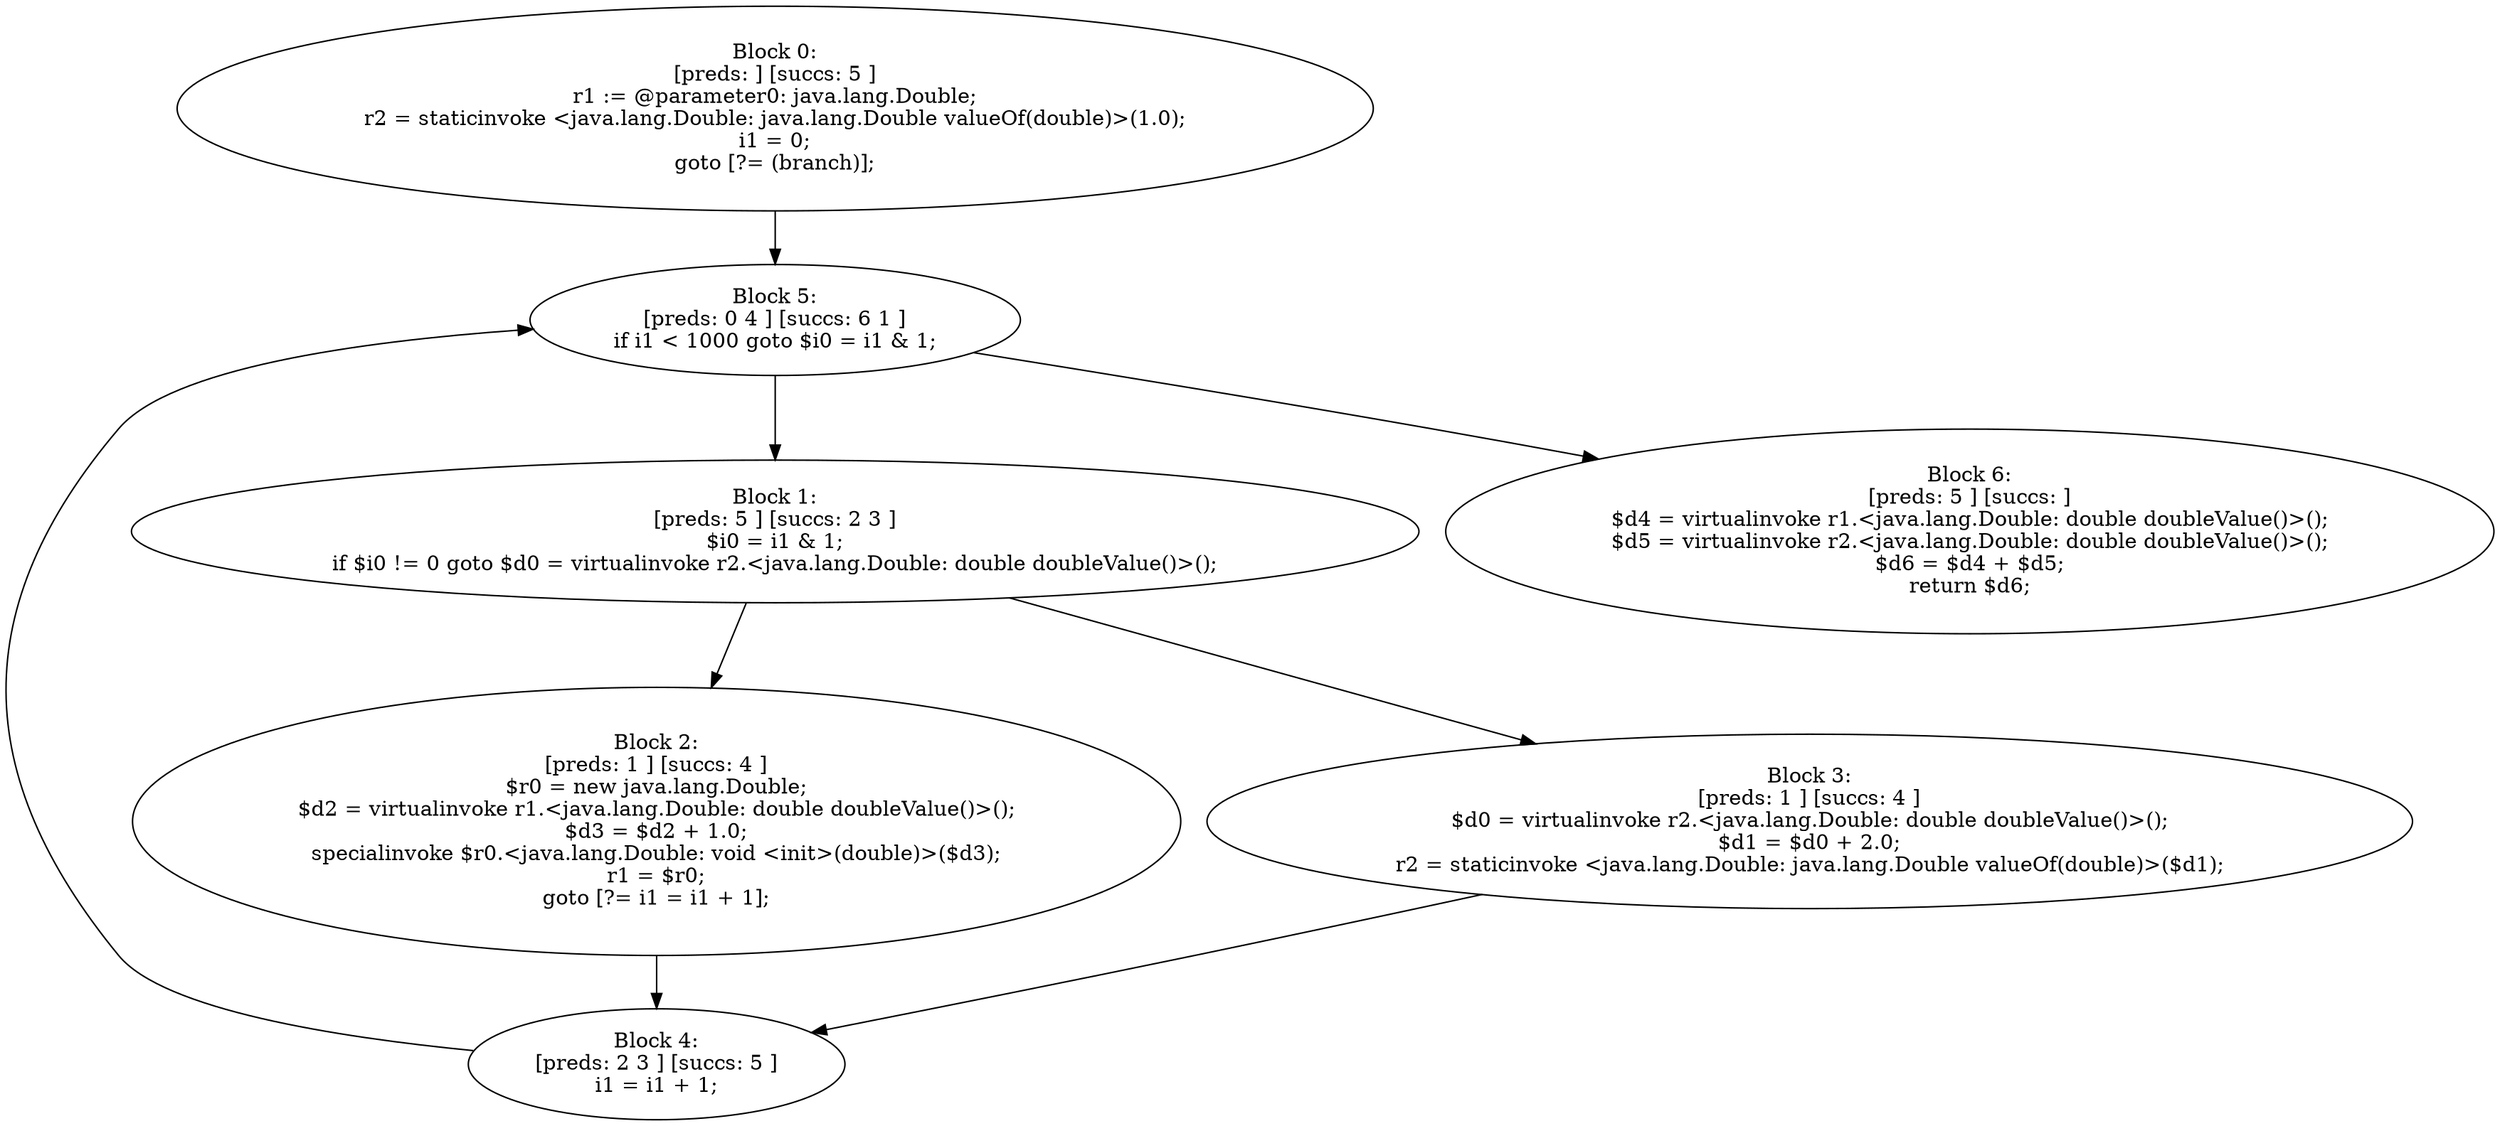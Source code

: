 digraph "unitGraph" {
    "Block 0:
[preds: ] [succs: 5 ]
r1 := @parameter0: java.lang.Double;
r2 = staticinvoke <java.lang.Double: java.lang.Double valueOf(double)>(1.0);
i1 = 0;
goto [?= (branch)];
"
    "Block 1:
[preds: 5 ] [succs: 2 3 ]
$i0 = i1 & 1;
if $i0 != 0 goto $d0 = virtualinvoke r2.<java.lang.Double: double doubleValue()>();
"
    "Block 2:
[preds: 1 ] [succs: 4 ]
$r0 = new java.lang.Double;
$d2 = virtualinvoke r1.<java.lang.Double: double doubleValue()>();
$d3 = $d2 + 1.0;
specialinvoke $r0.<java.lang.Double: void <init>(double)>($d3);
r1 = $r0;
goto [?= i1 = i1 + 1];
"
    "Block 3:
[preds: 1 ] [succs: 4 ]
$d0 = virtualinvoke r2.<java.lang.Double: double doubleValue()>();
$d1 = $d0 + 2.0;
r2 = staticinvoke <java.lang.Double: java.lang.Double valueOf(double)>($d1);
"
    "Block 4:
[preds: 2 3 ] [succs: 5 ]
i1 = i1 + 1;
"
    "Block 5:
[preds: 0 4 ] [succs: 6 1 ]
if i1 < 1000 goto $i0 = i1 & 1;
"
    "Block 6:
[preds: 5 ] [succs: ]
$d4 = virtualinvoke r1.<java.lang.Double: double doubleValue()>();
$d5 = virtualinvoke r2.<java.lang.Double: double doubleValue()>();
$d6 = $d4 + $d5;
return $d6;
"
    "Block 0:
[preds: ] [succs: 5 ]
r1 := @parameter0: java.lang.Double;
r2 = staticinvoke <java.lang.Double: java.lang.Double valueOf(double)>(1.0);
i1 = 0;
goto [?= (branch)];
"->"Block 5:
[preds: 0 4 ] [succs: 6 1 ]
if i1 < 1000 goto $i0 = i1 & 1;
";
    "Block 1:
[preds: 5 ] [succs: 2 3 ]
$i0 = i1 & 1;
if $i0 != 0 goto $d0 = virtualinvoke r2.<java.lang.Double: double doubleValue()>();
"->"Block 2:
[preds: 1 ] [succs: 4 ]
$r0 = new java.lang.Double;
$d2 = virtualinvoke r1.<java.lang.Double: double doubleValue()>();
$d3 = $d2 + 1.0;
specialinvoke $r0.<java.lang.Double: void <init>(double)>($d3);
r1 = $r0;
goto [?= i1 = i1 + 1];
";
    "Block 1:
[preds: 5 ] [succs: 2 3 ]
$i0 = i1 & 1;
if $i0 != 0 goto $d0 = virtualinvoke r2.<java.lang.Double: double doubleValue()>();
"->"Block 3:
[preds: 1 ] [succs: 4 ]
$d0 = virtualinvoke r2.<java.lang.Double: double doubleValue()>();
$d1 = $d0 + 2.0;
r2 = staticinvoke <java.lang.Double: java.lang.Double valueOf(double)>($d1);
";
    "Block 2:
[preds: 1 ] [succs: 4 ]
$r0 = new java.lang.Double;
$d2 = virtualinvoke r1.<java.lang.Double: double doubleValue()>();
$d3 = $d2 + 1.0;
specialinvoke $r0.<java.lang.Double: void <init>(double)>($d3);
r1 = $r0;
goto [?= i1 = i1 + 1];
"->"Block 4:
[preds: 2 3 ] [succs: 5 ]
i1 = i1 + 1;
";
    "Block 3:
[preds: 1 ] [succs: 4 ]
$d0 = virtualinvoke r2.<java.lang.Double: double doubleValue()>();
$d1 = $d0 + 2.0;
r2 = staticinvoke <java.lang.Double: java.lang.Double valueOf(double)>($d1);
"->"Block 4:
[preds: 2 3 ] [succs: 5 ]
i1 = i1 + 1;
";
    "Block 4:
[preds: 2 3 ] [succs: 5 ]
i1 = i1 + 1;
"->"Block 5:
[preds: 0 4 ] [succs: 6 1 ]
if i1 < 1000 goto $i0 = i1 & 1;
";
    "Block 5:
[preds: 0 4 ] [succs: 6 1 ]
if i1 < 1000 goto $i0 = i1 & 1;
"->"Block 6:
[preds: 5 ] [succs: ]
$d4 = virtualinvoke r1.<java.lang.Double: double doubleValue()>();
$d5 = virtualinvoke r2.<java.lang.Double: double doubleValue()>();
$d6 = $d4 + $d5;
return $d6;
";
    "Block 5:
[preds: 0 4 ] [succs: 6 1 ]
if i1 < 1000 goto $i0 = i1 & 1;
"->"Block 1:
[preds: 5 ] [succs: 2 3 ]
$i0 = i1 & 1;
if $i0 != 0 goto $d0 = virtualinvoke r2.<java.lang.Double: double doubleValue()>();
";
}
